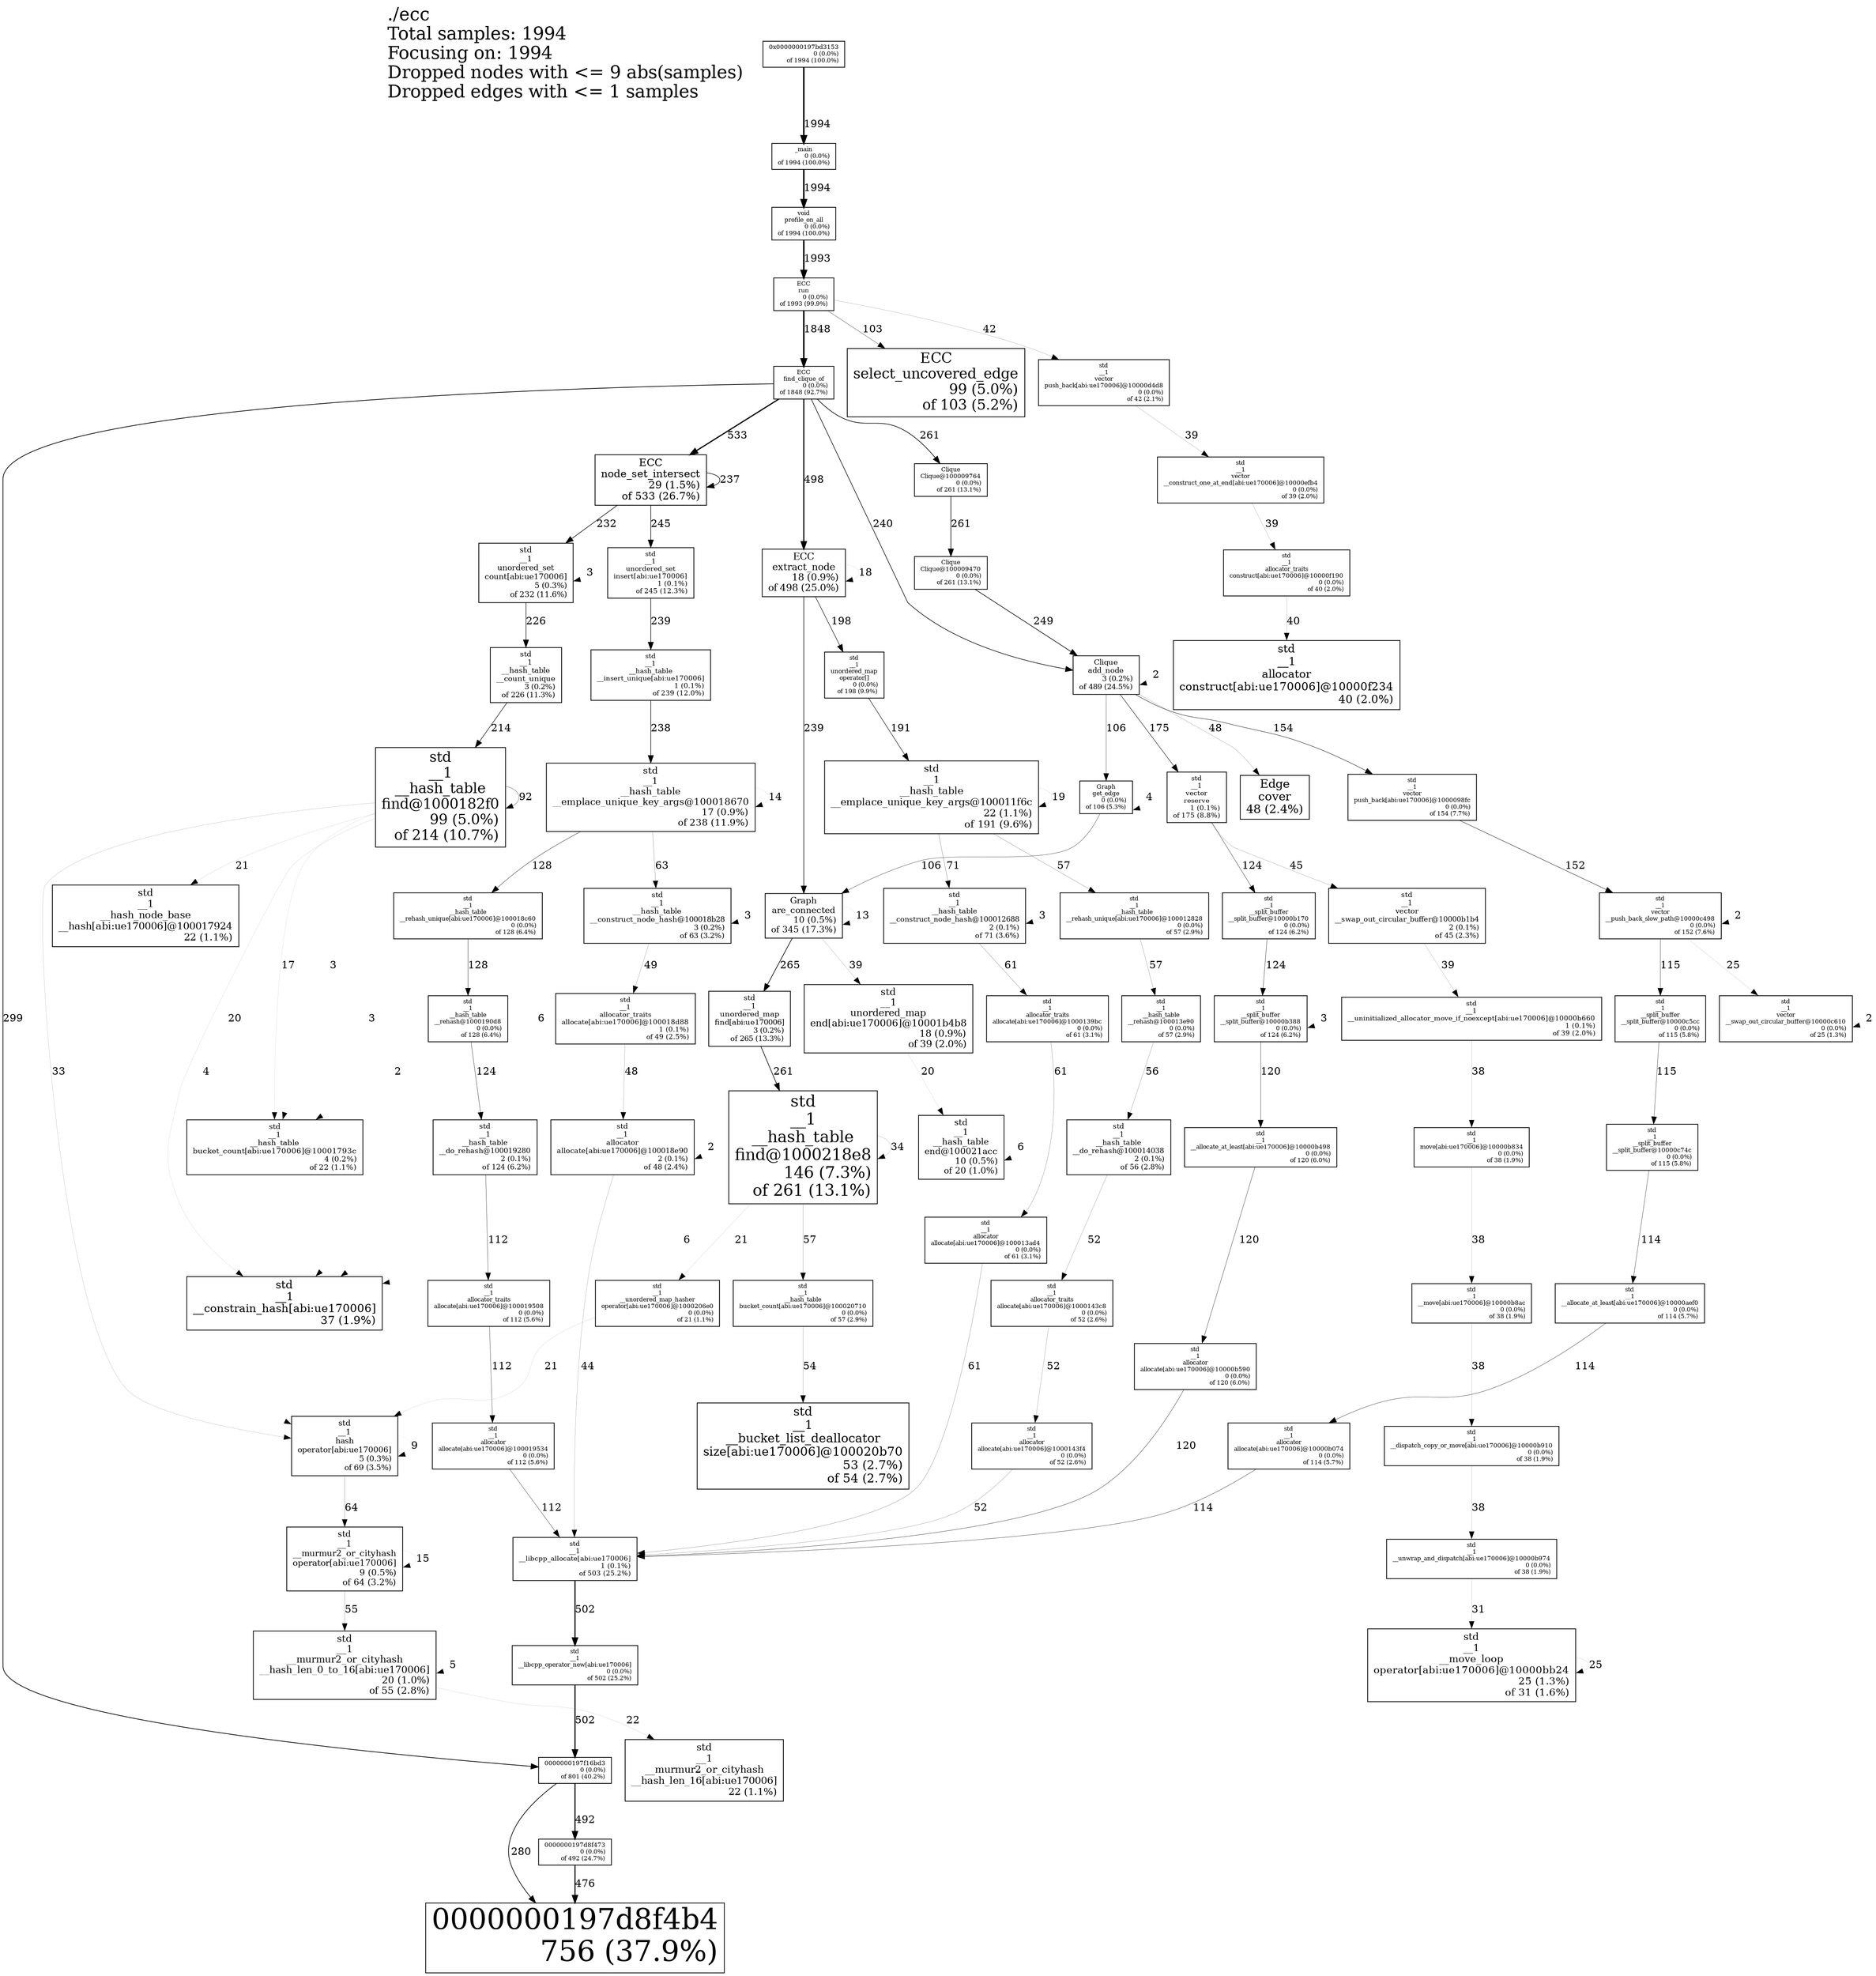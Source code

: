 digraph "./ecc; 1994 samples" {
node [width=0.375,height=0.25];
Legend [shape=box,fontsize=24,shape=plaintext,label="./ecc\lTotal samples: 1994\lFocusing on: 1994\lDropped nodes with <= 9 abs(samples)\lDropped edges with <= 1 samples\l"];
N1 [label="0x0000000197bd3153\n0 (0.0%)\rof 1994 (100.0%)\r",shape=box,fontsize=8.0];
N2 [label="_main\n0 (0.0%)\rof 1994 (100.0%)\r",shape=box,fontsize=8.0];
N3 [label="void\nprofile_on_all\n0 (0.0%)\rof 1994 (100.0%)\r",shape=box,fontsize=8.0];
N4 [label="ECC\nrun\n0 (0.0%)\rof 1993 (99.9%)\r",shape=box,fontsize=8.0];
N5 [label="ECC\nfind_clique_of\n0 (0.0%)\rof 1848 (92.7%)\r",shape=box,fontsize=8.0];
N6 [label="0000000197f16bd3\n0 (0.0%)\rof 801 (40.2%)\r",shape=box,fontsize=8.0];
N7 [label="0000000197d8f4b4\n756 (37.9%)\r",shape=box,fontsize=38.8];
N8 [label="ECC\nnode_set_intersect\n29 (1.5%)\rof 533 (26.7%)\r",shape=box,fontsize=14.0];
N9 [label="std\n__1\n__libcpp_allocate[abi:ue170006]\n1 (0.1%)\rof 503 (25.2%)\r",shape=box,fontsize=9.1];
N10 [label="std\n__1\n__libcpp_operator_new[abi:ue170006]\n0 (0.0%)\rof 502 (25.2%)\r",shape=box,fontsize=8.0];
N11 [label="ECC\nextract_node\n18 (0.9%)\rof 498 (25.0%)\r",shape=box,fontsize=12.8];
N12 [label="0000000197d8f473\n0 (0.0%)\rof 492 (24.7%)\r",shape=box,fontsize=8.0];
N13 [label="Clique\nadd_node\n3 (0.2%)\rof 489 (24.5%)\r",shape=box,fontsize=9.9];
N14 [label="Graph\nare_connected\n10 (0.5%)\rof 345 (17.3%)\r",shape=box,fontsize=11.5];
N15 [label="std\n__1\nunordered_map\nfind[abi:ue170006]\n3 (0.2%)\rof 265 (13.3%)\r",shape=box,fontsize=9.9];
N16 [label="Clique\nClique@100009470\n0 (0.0%)\rof 261 (13.1%)\r",shape=box,fontsize=8.0];
N17 [label="Clique\nClique@100009764\n0 (0.0%)\rof 261 (13.1%)\r",shape=box,fontsize=8.0];
N18 [label="std\n__1\n__hash_table\nfind@1000218e8\n146 (7.3%)\rof 261 (13.1%)\r",shape=box,fontsize=21.5];
N19 [label="std\n__1\nunordered_set\ninsert[abi:ue170006]\n1 (0.1%)\rof 245 (12.3%)\r",shape=box,fontsize=9.1];
N20 [label="std\n__1\n__hash_table\n__insert_unique[abi:ue170006]\n1 (0.1%)\rof 239 (12.0%)\r",shape=box,fontsize=9.1];
N21 [label="std\n__1\n__hash_table\n__emplace_unique_key_args@100018670\n17 (0.9%)\rof 238 (11.9%)\r",shape=box,fontsize=12.6];
N22 [label="std\n__1\nunordered_set\ncount[abi:ue170006]\n5 (0.3%)\rof 232 (11.6%)\r",shape=box,fontsize=10.5];
N23 [label="std\n__1\n__hash_table\n__count_unique\n3 (0.2%)\rof 226 (11.3%)\r",shape=box,fontsize=9.9];
N24 [label="std\n__1\n__hash_table\nfind@1000182f0\n99 (5.0%)\rof 214 (10.7%)\r",shape=box,fontsize=19.1];
N25 [label="std\n__1\nunordered_map\noperator[]\n0 (0.0%)\rof 198 (9.9%)\r",shape=box,fontsize=8.0];
N26 [label="std\n__1\n__hash_table\n__emplace_unique_key_args@100011f6c\n22 (1.1%)\rof 191 (9.6%)\r",shape=box,fontsize=13.3];
N27 [label="std\n__1\nvector\nreserve\n1 (0.1%)\rof 175 (8.8%)\r",shape=box,fontsize=9.1];
N28 [label="std\n__1\nvector\npush_back[abi:ue170006]@1000098fc\n0 (0.0%)\rof 154 (7.7%)\r",shape=box,fontsize=8.0];
N29 [label="std\n__1\nvector\n__push_back_slow_path@10000c498\n0 (0.0%)\rof 152 (7.6%)\r",shape=box,fontsize=8.0];
N30 [label="std\n__1\n__hash_table\n__rehash@1000190d8\n0 (0.0%)\rof 128 (6.4%)\r",shape=box,fontsize=8.0];
N31 [label="std\n__1\n__hash_table\n__rehash_unique[abi:ue170006]@100018c60\n0 (0.0%)\rof 128 (6.4%)\r",shape=box,fontsize=8.0];
N32 [label="std\n__1\n__hash_table\n__do_rehash@100019280\n2 (0.1%)\rof 124 (6.2%)\r",shape=box,fontsize=9.6];
N33 [label="std\n__1\n__split_buffer\n__split_buffer@10000b170\n0 (0.0%)\rof 124 (6.2%)\r",shape=box,fontsize=8.0];
N34 [label="std\n__1\n__split_buffer\n__split_buffer@10000b388\n0 (0.0%)\rof 124 (6.2%)\r",shape=box,fontsize=8.0];
N35 [label="std\n__1\n__allocate_at_least[abi:ue170006]@10000b498\n0 (0.0%)\rof 120 (6.0%)\r",shape=box,fontsize=8.0];
N36 [label="std\n__1\nallocator\nallocate[abi:ue170006]@10000b590\n0 (0.0%)\rof 120 (6.0%)\r",shape=box,fontsize=8.0];
N37 [label="std\n__1\n__split_buffer\n__split_buffer@10000c5cc\n0 (0.0%)\rof 115 (5.8%)\r",shape=box,fontsize=8.0];
N38 [label="std\n__1\n__split_buffer\n__split_buffer@10000c74c\n0 (0.0%)\rof 115 (5.8%)\r",shape=box,fontsize=8.0];
N39 [label="std\n__1\n__allocate_at_least[abi:ue170006]@10000aef0\n0 (0.0%)\rof 114 (5.7%)\r",shape=box,fontsize=8.0];
N40 [label="std\n__1\nallocator\nallocate[abi:ue170006]@10000b074\n0 (0.0%)\rof 114 (5.7%)\r",shape=box,fontsize=8.0];
N41 [label="std\n__1\nallocator\nallocate[abi:ue170006]@100019534\n0 (0.0%)\rof 112 (5.6%)\r",shape=box,fontsize=8.0];
N42 [label="std\n__1\nallocator_traits\nallocate[abi:ue170006]@100019508\n0 (0.0%)\rof 112 (5.6%)\r",shape=box,fontsize=8.0];
N43 [label="Graph\nget_edge\n0 (0.0%)\rof 106 (5.3%)\r",shape=box,fontsize=8.0];
N44 [label="ECC\nselect_uncovered_edge\n99 (5.0%)\rof 103 (5.2%)\r",shape=box,fontsize=19.1];
N45 [label="std\n__1\n__hash_table\n__construct_node_hash@100012688\n2 (0.1%)\rof 71 (3.6%)\r",shape=box,fontsize=9.6];
N46 [label="std\n__1\nhash\noperator[abi:ue170006]\n5 (0.3%)\rof 69 (3.5%)\r",shape=box,fontsize=10.5];
N47 [label="std\n__1\n__murmur2_or_cityhash\noperator[abi:ue170006]\n9 (0.5%)\rof 64 (3.2%)\r",shape=box,fontsize=11.4];
N48 [label="std\n__1\n__hash_table\n__construct_node_hash@100018b28\n3 (0.2%)\rof 63 (3.2%)\r",shape=box,fontsize=9.9];
N49 [label="std\n__1\nallocator\nallocate[abi:ue170006]@100013ad4\n0 (0.0%)\rof 61 (3.1%)\r",shape=box,fontsize=8.0];
N50 [label="std\n__1\nallocator_traits\nallocate[abi:ue170006]@1000139bc\n0 (0.0%)\rof 61 (3.1%)\r",shape=box,fontsize=8.0];
N51 [label="std\n__1\n__hash_table\n__rehash@100013e90\n0 (0.0%)\rof 57 (2.9%)\r",shape=box,fontsize=8.0];
N52 [label="std\n__1\n__hash_table\n__rehash_unique[abi:ue170006]@100012828\n0 (0.0%)\rof 57 (2.9%)\r",shape=box,fontsize=8.0];
N53 [label="std\n__1\n__hash_table\nbucket_count[abi:ue170006]@100020710\n0 (0.0%)\rof 57 (2.9%)\r",shape=box,fontsize=8.0];
N54 [label="std\n__1\n__hash_table\n__do_rehash@100014038\n2 (0.1%)\rof 56 (2.8%)\r",shape=box,fontsize=9.6];
N55 [label="std\n__1\n__murmur2_or_cityhash\n__hash_len_0_to_16[abi:ue170006]\n20 (1.0%)\rof 55 (2.8%)\r",shape=box,fontsize=13.0];
N56 [label="std\n__1\n__bucket_list_deallocator\nsize[abi:ue170006]@100020b70\n53 (2.7%)\rof 54 (2.7%)\r",shape=box,fontsize=16.2];
N57 [label="std\n__1\nallocator\nallocate[abi:ue170006]@1000143f4\n0 (0.0%)\rof 52 (2.6%)\r",shape=box,fontsize=8.0];
N58 [label="std\n__1\nallocator_traits\nallocate[abi:ue170006]@1000143c8\n0 (0.0%)\rof 52 (2.6%)\r",shape=box,fontsize=8.0];
N59 [label="std\n__1\nallocator_traits\nallocate[abi:ue170006]@100018d88\n1 (0.1%)\rof 49 (2.5%)\r",shape=box,fontsize=9.1];
N60 [label="Edge\ncover\n48 (2.4%)\r",shape=box,fontsize=15.8];
N61 [label="std\n__1\nallocator\nallocate[abi:ue170006]@100018e90\n2 (0.1%)\rof 48 (2.4%)\r",shape=box,fontsize=9.6];
N62 [label="std\n__1\nvector\n__swap_out_circular_buffer@10000b1b4\n2 (0.1%)\rof 45 (2.3%)\r",shape=box,fontsize=9.6];
N63 [label="std\n__1\nvector\npush_back[abi:ue170006]@10000d4d8\n0 (0.0%)\rof 42 (2.1%)\r",shape=box,fontsize=8.0];
N64 [label="std\n__1\nallocator\nconstruct[abi:ue170006]@10000f234\n40 (2.0%)\r",shape=box,fontsize=15.1];
N65 [label="std\n__1\nallocator_traits\nconstruct[abi:ue170006]@10000f190\n0 (0.0%)\rof 40 (2.0%)\r",shape=box,fontsize=8.0];
N66 [label="std\n__1\n__uninitialized_allocator_move_if_noexcept[abi:ue170006]@10000b660\n1 (0.1%)\rof 39 (2.0%)\r",shape=box,fontsize=9.1];
N67 [label="std\n__1\nunordered_map\nend[abi:ue170006]@10001b4b8\n18 (0.9%)\rof 39 (2.0%)\r",shape=box,fontsize=12.8];
N68 [label="std\n__1\nvector\n__construct_one_at_end[abi:ue170006]@10000efb4\n0 (0.0%)\rof 39 (2.0%)\r",shape=box,fontsize=8.0];
N69 [label="std\n__1\n__dispatch_copy_or_move[abi:ue170006]@10000b910\n0 (0.0%)\rof 38 (1.9%)\r",shape=box,fontsize=8.0];
N70 [label="std\n__1\n__move[abi:ue170006]@10000b8ac\n0 (0.0%)\rof 38 (1.9%)\r",shape=box,fontsize=8.0];
N71 [label="std\n__1\n__unwrap_and_dispatch[abi:ue170006]@10000b974\n0 (0.0%)\rof 38 (1.9%)\r",shape=box,fontsize=8.0];
N72 [label="std\n__1\nmove[abi:ue170006]@10000b834\n0 (0.0%)\rof 38 (1.9%)\r",shape=box,fontsize=8.0];
N73 [label="std\n__1\n__constrain_hash[abi:ue170006]\n37 (1.9%)\r",shape=box,fontsize=14.8];
N74 [label="std\n__1\n__move_loop\noperator[abi:ue170006]@10000bb24\n25 (1.3%)\rof 31 (1.6%)\r",shape=box,fontsize=13.6];
N75 [label="std\n__1\nvector\n__swap_out_circular_buffer@10000c610\n0 (0.0%)\rof 25 (1.3%)\r",shape=box,fontsize=8.0];
N76 [label="std\n__1\n__hash_node_base\n__hash[abi:ue170006]@100017924\n22 (1.1%)\r",shape=box,fontsize=13.3];
N77 [label="std\n__1\n__hash_table\nbucket_count[abi:ue170006]@10001793c\n4 (0.2%)\rof 22 (1.1%)\r",shape=box,fontsize=10.2];
N78 [label="std\n__1\n__murmur2_or_cityhash\n__hash_len_16[abi:ue170006]\n22 (1.1%)\r",shape=box,fontsize=13.3];
N79 [label="std\n__1\n__unordered_map_hasher\noperator[abi:ue170006]@1000206e0\n0 (0.0%)\rof 21 (1.1%)\r",shape=box,fontsize=8.0];
N80 [label="std\n__1\n__hash_table\nend@100021acc\n10 (0.5%)\rof 20 (1.0%)\r",shape=box,fontsize=11.5];
N2 -> N3 [label=1994, weight=204, style="setlinewidth(2.000000)"];
N1 -> N2 [label=1994, weight=204, style="setlinewidth(2.000000)"];
N3 -> N4 [label=1993, weight=204, style="setlinewidth(2.000000)"];
N4 -> N5 [label=1848, weight=193, style="setlinewidth(2.000000)"];
N5 -> N8 [label=533, weight=81, style="setlinewidth(1.603811)"];
N10 -> N6 [label=502, weight=77, style="setlinewidth(1.510532)"];
N9 -> N10 [label=502, weight=77, style="setlinewidth(1.510532)"];
N5 -> N11 [label=498, weight=77, style="setlinewidth(1.498495)"];
N6 -> N12 [label=492, weight=76, style="setlinewidth(1.480441)"];
N12 -> N7 [label=476, weight=74, style="setlinewidth(1.432297)"];
N5 -> N6 [label=299, weight=54, style="setlinewidth(0.899699)"];
N6 -> N7 [label=280, weight=51, style="setlinewidth(0.842528)"];
N14 -> N15 [label=265, weight=49, style="setlinewidth(0.797392)"];
N17 -> N16 [label=261, weight=49, style="setlinewidth(0.785356)"];
N5 -> N17 [label=261, weight=49, style="setlinewidth(0.785356)"];
N15 -> N18 [label=261, weight=49, style="setlinewidth(0.785356)"];
N16 -> N13 [label=249, weight=47, style="setlinewidth(0.749248)"];
N8 -> N19 [label=245, weight=47, style="setlinewidth(0.737212)"];
N5 -> N13 [label=240, weight=46, style="setlinewidth(0.722166)"];
N19 -> N20 [label=239, weight=46, style="setlinewidth(0.719157)"];
N11 -> N14 [label=239, weight=46, style="setlinewidth(0.719157)"];
N20 -> N21 [label=238, weight=46, style="setlinewidth(0.716148)"];
N8 -> N8 [label=237, weight=45, style="setlinewidth(0.713139)"];
N8 -> N22 [label=232, weight=45, style="setlinewidth(0.698094)"];
N22 -> N23 [label=226, weight=44, style="setlinewidth(0.680040)"];
N23 -> N24 [label=214, weight=42, style="setlinewidth(0.643932)"];
N11 -> N25 [label=198, weight=40, style="setlinewidth(0.595787)"];
N25 -> N26 [label=191, weight=39, style="setlinewidth(0.574724)"];
N13 -> N27 [label=175, weight=37, style="setlinewidth(0.526580)"];
N13 -> N28 [label=154, weight=33, style="setlinewidth(0.463390)"];
N28 -> N29 [label=152, weight=33, style="setlinewidth(0.457372)"];
N31 -> N30 [label=128, weight=29, style="setlinewidth(0.385155)"];
N21 -> N31 [label=128, weight=29, style="setlinewidth(0.385155)"];
N27 -> N33 [label=124, weight=29, style="setlinewidth(0.373119)"];
N33 -> N34 [label=124, weight=29, style="setlinewidth(0.373119)"];
N30 -> N32 [label=124, weight=29, style="setlinewidth(0.373119)"];
N34 -> N35 [label=120, weight=28, style="setlinewidth(0.361083)"];
N35 -> N36 [label=120, weight=28, style="setlinewidth(0.361083)"];
N36 -> N9 [label=120, weight=28, style="setlinewidth(0.361083)"];
N37 -> N38 [label=115, weight=27, style="setlinewidth(0.346038)"];
N29 -> N37 [label=115, weight=27, style="setlinewidth(0.346038)"];
N40 -> N9 [label=114, weight=27, style="setlinewidth(0.343029)"];
N38 -> N39 [label=114, weight=27, style="setlinewidth(0.343029)"];
N39 -> N40 [label=114, weight=27, style="setlinewidth(0.343029)"];
N32 -> N42 [label=112, weight=27, style="setlinewidth(0.337011)"];
N41 -> N9 [label=112, weight=27, style="setlinewidth(0.337011)"];
N42 -> N41 [label=112, weight=27, style="setlinewidth(0.337011)"];
N13 -> N43 [label=106, weight=26, style="setlinewidth(0.318957)"];
N43 -> N14 [label=106, weight=26, style="setlinewidth(0.318957)"];
N4 -> N44 [label=103, weight=25, style="setlinewidth(0.309930)"];
N24 -> N24 [label=92, weight=23, style="setlinewidth(0.276830)"];
N26 -> N45 [label=71, weight=19, style="setlinewidth(0.213641)"];
N46 -> N47 [label=64, weight=18, style="setlinewidth(0.192578)"];
N21 -> N48 [label=63, weight=18, style="setlinewidth(0.189569)"];
N49 -> N9 [label=61, weight=17, style="setlinewidth(0.183551)"];
N45 -> N50 [label=61, weight=17, style="setlinewidth(0.183551)"];
N50 -> N49 [label=61, weight=17, style="setlinewidth(0.183551)"];
N26 -> N52 [label=57, weight=16, style="setlinewidth(0.171515)"];
N18 -> N53 [label=57, weight=16, style="setlinewidth(0.171515)"];
N52 -> N51 [label=57, weight=16, style="setlinewidth(0.171515)"];
N51 -> N54 [label=56, weight=16, style="setlinewidth(0.168506)"];
N47 -> N55 [label=55, weight=16, style="setlinewidth(0.165496)"];
N53 -> N56 [label=54, weight=16, style="setlinewidth(0.162487)"];
N54 -> N58 [label=52, weight=15, style="setlinewidth(0.156469)"];
N57 -> N9 [label=52, weight=15, style="setlinewidth(0.156469)"];
N58 -> N57 [label=52, weight=15, style="setlinewidth(0.156469)"];
N48 -> N59 [label=49, weight=15, style="setlinewidth(0.147442)"];
N59 -> N61 [label=48, weight=15, style="setlinewidth(0.144433)"];
N13 -> N60 [label=48, weight=15, style="setlinewidth(0.144433)"];
N27 -> N62 [label=45, weight=14, style="setlinewidth(0.135406)"];
N61 -> N9 [label=44, weight=14, style="setlinewidth(0.132397)"];
N4 -> N63 [label=42, weight=13, style="setlinewidth(0.126379)"];
N65 -> N64 [label=40, weight=13, style="setlinewidth(0.120361)"];
N62 -> N66 [label=39, weight=12, style="setlinewidth(0.117352)"];
N63 -> N68 [label=39, weight=12, style="setlinewidth(0.117352)"];
N68 -> N65 [label=39, weight=12, style="setlinewidth(0.117352)"];
N14 -> N67 [label=39, weight=12, style="setlinewidth(0.117352)"];
N72 -> N70 [label=38, weight=12, style="setlinewidth(0.114343)"];
N66 -> N72 [label=38, weight=12, style="setlinewidth(0.114343)"];
N69 -> N71 [label=38, weight=12, style="setlinewidth(0.114343)"];
N70 -> N69 [label=38, weight=12, style="setlinewidth(0.114343)"];
N18 -> N18 [label=34, weight=11, style="setlinewidth(0.102307)"];
N24 -> N46 [label=33, weight=11, style="setlinewidth(0.099298)"];
N71 -> N74 [label=31, weight=11, style="setlinewidth(0.093280)"];
N29 -> N75 [label=25, weight=9, style="setlinewidth(0.075226)"];
N74 -> N74 [label=25, weight=9, style="setlinewidth(0.075226)"];
N55 -> N78 [label=22, weight=8, style="setlinewidth(0.066199)"];
N18 -> N79 [label=21, weight=8, style="setlinewidth(0.063190)"];
N79 -> N46 [label=21, weight=8, style="setlinewidth(0.063190)"];
N24 -> N76 [label=21, weight=8, style="setlinewidth(0.063190)"];
N67 -> N80 [label=20, weight=8, style="setlinewidth(0.060181)"];
N24 -> N73 [label=20, weight=8, style="setlinewidth(0.060181)"];
N26 -> N26 [label=19, weight=7, style="setlinewidth(0.057172)"];
N11 -> N11 [label=18, weight=7, style="setlinewidth(0.054162)"];
N24 -> N77 [label=17, weight=7, style="setlinewidth(0.051153)"];
N47 -> N47 [label=15, weight=6, style="setlinewidth(0.045135)"];
N21 -> N21 [label=14, weight=6, style="setlinewidth(0.042126)"];
N14 -> N14 [label=13, weight=6, style="setlinewidth(0.039117)"];
N46 -> N46 [label=9, weight=4, style="setlinewidth(0.027081)"];
N18 -> N73 [label=6, weight=3, style="setlinewidth(0.018054)"];
N80 -> N80 [label=6, weight=3, style="setlinewidth(0.018054)"];
N26 -> N73 [label=6, weight=3, style="setlinewidth(0.018054)"];
N55 -> N55 [label=5, weight=3, style="setlinewidth(0.015045)"];
N43 -> N43 [label=4, weight=2, style="setlinewidth(0.012036)"];
N21 -> N46 [label=4, weight=2, style="setlinewidth(0.012036)"];
N48 -> N48 [label=3, weight=2, style="setlinewidth(0.009027)"];
N22 -> N22 [label=3, weight=2, style="setlinewidth(0.009027)"];
N45 -> N45 [label=3, weight=2, style="setlinewidth(0.009027)"];
N21 -> N77 [label=3, weight=2, style="setlinewidth(0.009027)"];
N21 -> N73 [label=3, weight=2, style="setlinewidth(0.009027)"];
N34 -> N34 [label=3, weight=2, style="setlinewidth(0.009027)"];
N13 -> N13 [label=2, weight=1, style="setlinewidth(0.006018)"];
N61 -> N61 [label=2, weight=1, style="setlinewidth(0.006018)"];
N29 -> N29 [label=2, weight=1, style="setlinewidth(0.006018)"];
N30 -> N77 [label=2, weight=1, style="setlinewidth(0.006018)"];
N75 -> N75 [label=2, weight=1, style="setlinewidth(0.006018)"];
}
